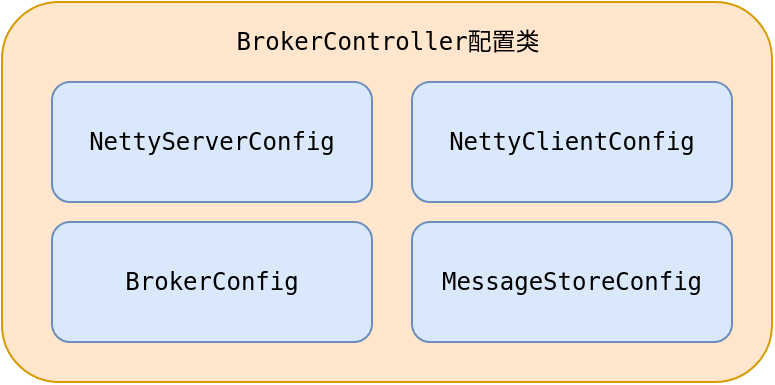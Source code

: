 <mxfile version="15.8.2" type="github">
  <diagram id="42_exwplJHpN9XJrzEDb" name="Page-1">
    <mxGraphModel dx="946" dy="536" grid="1" gridSize="10" guides="1" tooltips="1" connect="1" arrows="1" fold="1" page="1" pageScale="1" pageWidth="827" pageHeight="1169" math="0" shadow="0">
      <root>
        <mxCell id="0" />
        <mxCell id="1" parent="0" />
        <mxCell id="xGHzo0wR4N6kQoi6Kgz_-1" value="" style="rounded=1;whiteSpace=wrap;html=1;fillColor=#ffe6cc;strokeColor=#d79b00;" vertex="1" parent="1">
          <mxGeometry x="70" y="80" width="385" height="190" as="geometry" />
        </mxCell>
        <mxCell id="xGHzo0wR4N6kQoi6Kgz_-2" value="&lt;pre&gt;BrokerController配置类&lt;/pre&gt;" style="text;html=1;strokeColor=none;fillColor=none;align=center;verticalAlign=middle;whiteSpace=wrap;rounded=0;" vertex="1" parent="1">
          <mxGeometry x="242.5" y="90" width="40" height="20" as="geometry" />
        </mxCell>
        <mxCell id="xGHzo0wR4N6kQoi6Kgz_-3" value="&lt;pre&gt;NettyServerConfig&lt;/pre&gt;" style="rounded=1;whiteSpace=wrap;html=1;fillColor=#dae8fc;strokeColor=#6c8ebf;" vertex="1" parent="1">
          <mxGeometry x="95" y="120" width="160" height="60" as="geometry" />
        </mxCell>
        <mxCell id="xGHzo0wR4N6kQoi6Kgz_-4" value="&lt;pre&gt;&lt;pre&gt;NettyClientConfig&lt;/pre&gt;&lt;/pre&gt;" style="rounded=1;whiteSpace=wrap;html=1;fillColor=#dae8fc;strokeColor=#6c8ebf;" vertex="1" parent="1">
          <mxGeometry x="275" y="120" width="160" height="60" as="geometry" />
        </mxCell>
        <mxCell id="xGHzo0wR4N6kQoi6Kgz_-5" value="&lt;pre&gt;&lt;pre&gt;BrokerConfig&lt;/pre&gt;&lt;/pre&gt;" style="rounded=1;whiteSpace=wrap;html=1;fillColor=#dae8fc;strokeColor=#6c8ebf;" vertex="1" parent="1">
          <mxGeometry x="95" y="190" width="160" height="60" as="geometry" />
        </mxCell>
        <mxCell id="xGHzo0wR4N6kQoi6Kgz_-6" value="&lt;pre&gt;&lt;pre&gt;&lt;pre&gt;MessageStoreConfig&lt;/pre&gt;&lt;/pre&gt;&lt;/pre&gt;" style="rounded=1;whiteSpace=wrap;html=1;fillColor=#dae8fc;strokeColor=#6c8ebf;" vertex="1" parent="1">
          <mxGeometry x="275" y="190" width="160" height="60" as="geometry" />
        </mxCell>
      </root>
    </mxGraphModel>
  </diagram>
</mxfile>
